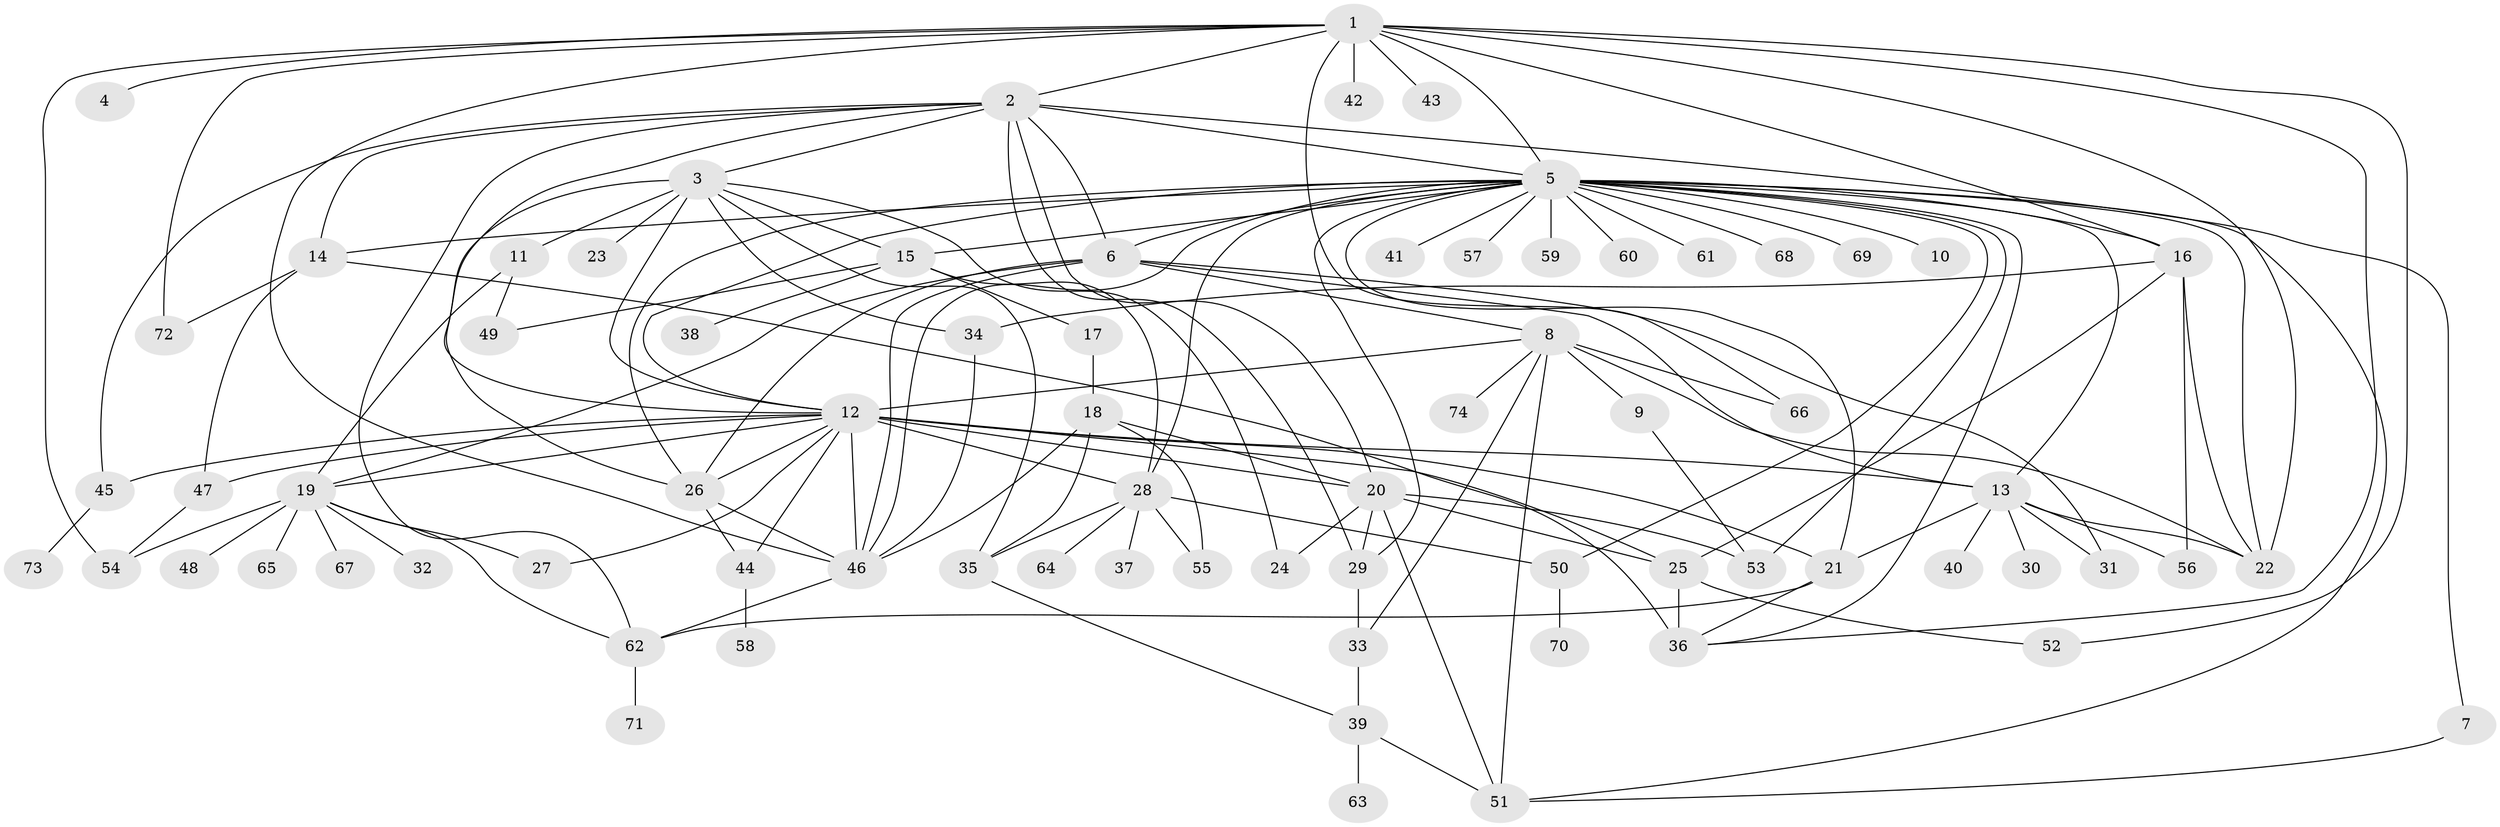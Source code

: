 // original degree distribution, {14: 0.006756756756756757, 16: 0.013513513513513514, 10: 0.006756756756756757, 1: 0.4391891891891892, 30: 0.006756756756756757, 3: 0.0945945945945946, 9: 0.013513513513513514, 2: 0.2635135135135135, 4: 0.04054054054054054, 29: 0.006756756756756757, 8: 0.013513513513513514, 6: 0.02027027027027027, 7: 0.013513513513513514, 5: 0.0472972972972973, 11: 0.006756756756756757, 12: 0.006756756756756757}
// Generated by graph-tools (version 1.1) at 2025/35/03/09/25 02:35:34]
// undirected, 74 vertices, 141 edges
graph export_dot {
graph [start="1"]
  node [color=gray90,style=filled];
  1;
  2;
  3;
  4;
  5;
  6;
  7;
  8;
  9;
  10;
  11;
  12;
  13;
  14;
  15;
  16;
  17;
  18;
  19;
  20;
  21;
  22;
  23;
  24;
  25;
  26;
  27;
  28;
  29;
  30;
  31;
  32;
  33;
  34;
  35;
  36;
  37;
  38;
  39;
  40;
  41;
  42;
  43;
  44;
  45;
  46;
  47;
  48;
  49;
  50;
  51;
  52;
  53;
  54;
  55;
  56;
  57;
  58;
  59;
  60;
  61;
  62;
  63;
  64;
  65;
  66;
  67;
  68;
  69;
  70;
  71;
  72;
  73;
  74;
  1 -- 2 [weight=1.0];
  1 -- 4 [weight=1.0];
  1 -- 5 [weight=1.0];
  1 -- 16 [weight=1.0];
  1 -- 22 [weight=1.0];
  1 -- 36 [weight=1.0];
  1 -- 42 [weight=1.0];
  1 -- 43 [weight=1.0];
  1 -- 46 [weight=1.0];
  1 -- 52 [weight=1.0];
  1 -- 54 [weight=1.0];
  1 -- 66 [weight=1.0];
  1 -- 72 [weight=1.0];
  2 -- 3 [weight=1.0];
  2 -- 5 [weight=1.0];
  2 -- 6 [weight=1.0];
  2 -- 7 [weight=1.0];
  2 -- 12 [weight=1.0];
  2 -- 14 [weight=1.0];
  2 -- 20 [weight=1.0];
  2 -- 29 [weight=4.0];
  2 -- 45 [weight=1.0];
  2 -- 62 [weight=1.0];
  3 -- 11 [weight=1.0];
  3 -- 12 [weight=1.0];
  3 -- 15 [weight=1.0];
  3 -- 23 [weight=1.0];
  3 -- 24 [weight=1.0];
  3 -- 26 [weight=1.0];
  3 -- 34 [weight=1.0];
  3 -- 35 [weight=1.0];
  5 -- 6 [weight=1.0];
  5 -- 10 [weight=1.0];
  5 -- 12 [weight=1.0];
  5 -- 13 [weight=1.0];
  5 -- 14 [weight=1.0];
  5 -- 15 [weight=1.0];
  5 -- 16 [weight=2.0];
  5 -- 21 [weight=1.0];
  5 -- 22 [weight=1.0];
  5 -- 26 [weight=1.0];
  5 -- 28 [weight=1.0];
  5 -- 29 [weight=1.0];
  5 -- 36 [weight=1.0];
  5 -- 41 [weight=1.0];
  5 -- 46 [weight=1.0];
  5 -- 50 [weight=1.0];
  5 -- 51 [weight=1.0];
  5 -- 53 [weight=1.0];
  5 -- 57 [weight=1.0];
  5 -- 59 [weight=1.0];
  5 -- 60 [weight=1.0];
  5 -- 61 [weight=1.0];
  5 -- 68 [weight=1.0];
  5 -- 69 [weight=1.0];
  6 -- 8 [weight=1.0];
  6 -- 13 [weight=1.0];
  6 -- 19 [weight=1.0];
  6 -- 26 [weight=8.0];
  6 -- 31 [weight=1.0];
  6 -- 46 [weight=1.0];
  7 -- 51 [weight=1.0];
  8 -- 9 [weight=1.0];
  8 -- 12 [weight=1.0];
  8 -- 22 [weight=1.0];
  8 -- 33 [weight=1.0];
  8 -- 51 [weight=1.0];
  8 -- 66 [weight=1.0];
  8 -- 74 [weight=1.0];
  9 -- 53 [weight=1.0];
  11 -- 19 [weight=1.0];
  11 -- 49 [weight=1.0];
  12 -- 13 [weight=1.0];
  12 -- 19 [weight=1.0];
  12 -- 20 [weight=1.0];
  12 -- 21 [weight=1.0];
  12 -- 25 [weight=1.0];
  12 -- 26 [weight=1.0];
  12 -- 27 [weight=1.0];
  12 -- 28 [weight=12.0];
  12 -- 44 [weight=1.0];
  12 -- 45 [weight=1.0];
  12 -- 46 [weight=1.0];
  12 -- 47 [weight=1.0];
  13 -- 21 [weight=1.0];
  13 -- 22 [weight=1.0];
  13 -- 30 [weight=1.0];
  13 -- 31 [weight=1.0];
  13 -- 40 [weight=1.0];
  13 -- 56 [weight=1.0];
  14 -- 36 [weight=1.0];
  14 -- 47 [weight=1.0];
  14 -- 72 [weight=1.0];
  15 -- 17 [weight=1.0];
  15 -- 28 [weight=1.0];
  15 -- 38 [weight=1.0];
  15 -- 49 [weight=1.0];
  16 -- 22 [weight=1.0];
  16 -- 25 [weight=1.0];
  16 -- 34 [weight=3.0];
  16 -- 56 [weight=1.0];
  17 -- 18 [weight=3.0];
  18 -- 20 [weight=1.0];
  18 -- 35 [weight=1.0];
  18 -- 46 [weight=1.0];
  18 -- 55 [weight=1.0];
  19 -- 27 [weight=1.0];
  19 -- 32 [weight=1.0];
  19 -- 48 [weight=1.0];
  19 -- 54 [weight=1.0];
  19 -- 62 [weight=1.0];
  19 -- 65 [weight=1.0];
  19 -- 67 [weight=1.0];
  20 -- 24 [weight=2.0];
  20 -- 25 [weight=2.0];
  20 -- 29 [weight=1.0];
  20 -- 51 [weight=1.0];
  20 -- 53 [weight=1.0];
  21 -- 36 [weight=1.0];
  21 -- 62 [weight=1.0];
  25 -- 36 [weight=5.0];
  25 -- 52 [weight=1.0];
  26 -- 44 [weight=1.0];
  26 -- 46 [weight=1.0];
  28 -- 35 [weight=1.0];
  28 -- 37 [weight=1.0];
  28 -- 50 [weight=1.0];
  28 -- 55 [weight=1.0];
  28 -- 64 [weight=1.0];
  29 -- 33 [weight=2.0];
  33 -- 39 [weight=1.0];
  34 -- 46 [weight=1.0];
  35 -- 39 [weight=1.0];
  39 -- 51 [weight=1.0];
  39 -- 63 [weight=1.0];
  44 -- 58 [weight=1.0];
  45 -- 73 [weight=1.0];
  46 -- 62 [weight=1.0];
  47 -- 54 [weight=2.0];
  50 -- 70 [weight=1.0];
  62 -- 71 [weight=1.0];
}
